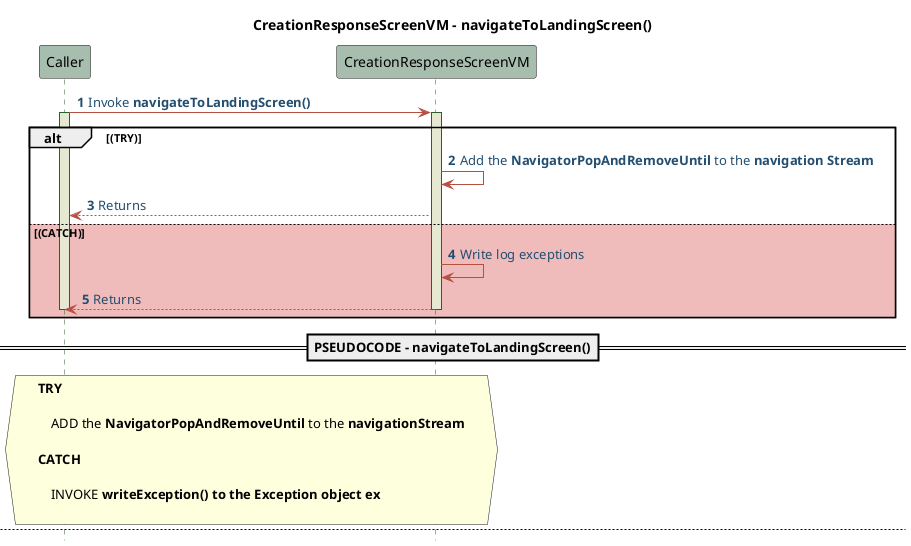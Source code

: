 @startuml CreationResponseScreenVM-Sequence-Pseudo-Diagram 

!define POSITIVERESPONSE 90EE90
!define NEGATIVEERESPONSE EFBBBB
!define NUETRALRESPONSE F2DC79
skinparam sequence{
    ParticipantBackgroundColor #A7BEAE
    LifeLineBackgroundColor #E7E8D1
    LifeLineBorderColor #2C5F2D
    ActorBackgroundColor #FC766AFF
    ActorBorderColor #FC766AFF
    ArrowColor #B85042
    ArrowFontColor #234E70
}
title CreationResponseScreenVM - navigateToLandingScreen()
autonumber 1
hide footbox 
Caller -> CreationResponseScreenVM: Invoke **navigateToLandingScreen()**
activate Caller
alt (TRY) 
activate CreationResponseScreenVM
CreationResponseScreenVM -> CreationResponseScreenVM: Add the **NavigatorPopAndRemoveUntil** to the **navigation Stream**
CreationResponseScreenVM --> Caller: Returns
else #NEGATIVEERESPONSE (CATCH)
CreationResponseScreenVM -> CreationResponseScreenVM: Write log exceptions
CreationResponseScreenVM --> Caller: Returns
deactivate CreationResponseScreenVM
deactivate Caller
end

==PSEUDOCODE - navigateToLandingScreen()==
hnote across 
**TRY**

    ADD the **NavigatorPopAndRemoveUntil** to the **navigationStream**

**CATCH**

    INVOKE **writeException() to the Exception object ex**

endnote

newpage CreationResponseScreenVM - CreationResponseScreenVM(statusCode: int)
autonumber 1 
hide footbox
Caller -> CreationResponseScreenVM: Invokes **CreationResponseScreenVM(statusCode:int)**
Activate Caller
Activate CreationResponseScreenVM 
alt (TRY)
CreationResponseScreenVM -> CreationResponseScreenVM: Set the parameter **"StatusCode"** to the variable **"statusCode"**
CreationResponseScreenVM --> Caller: Returns 
else #NEGATIVEERESPONSE (CATCH)
CreationResponseScreenVM -> CreationResponseScreenVM: Write log exceptions
CreationResponseScreenVM --> Caller: Returns
deactivate Caller 
deactivate CreationResponseScreenVM
end 

==PSEUDOCODE - CreationResponseScreenVM(statusCode:int)==

hnote across 
**TRY**

    SET the parameter **"StatusCode"** to the variable **"statusCode"**

**CATCH**

    INVOKE **writeException() to the Exception object ex**
endnote
@enduml